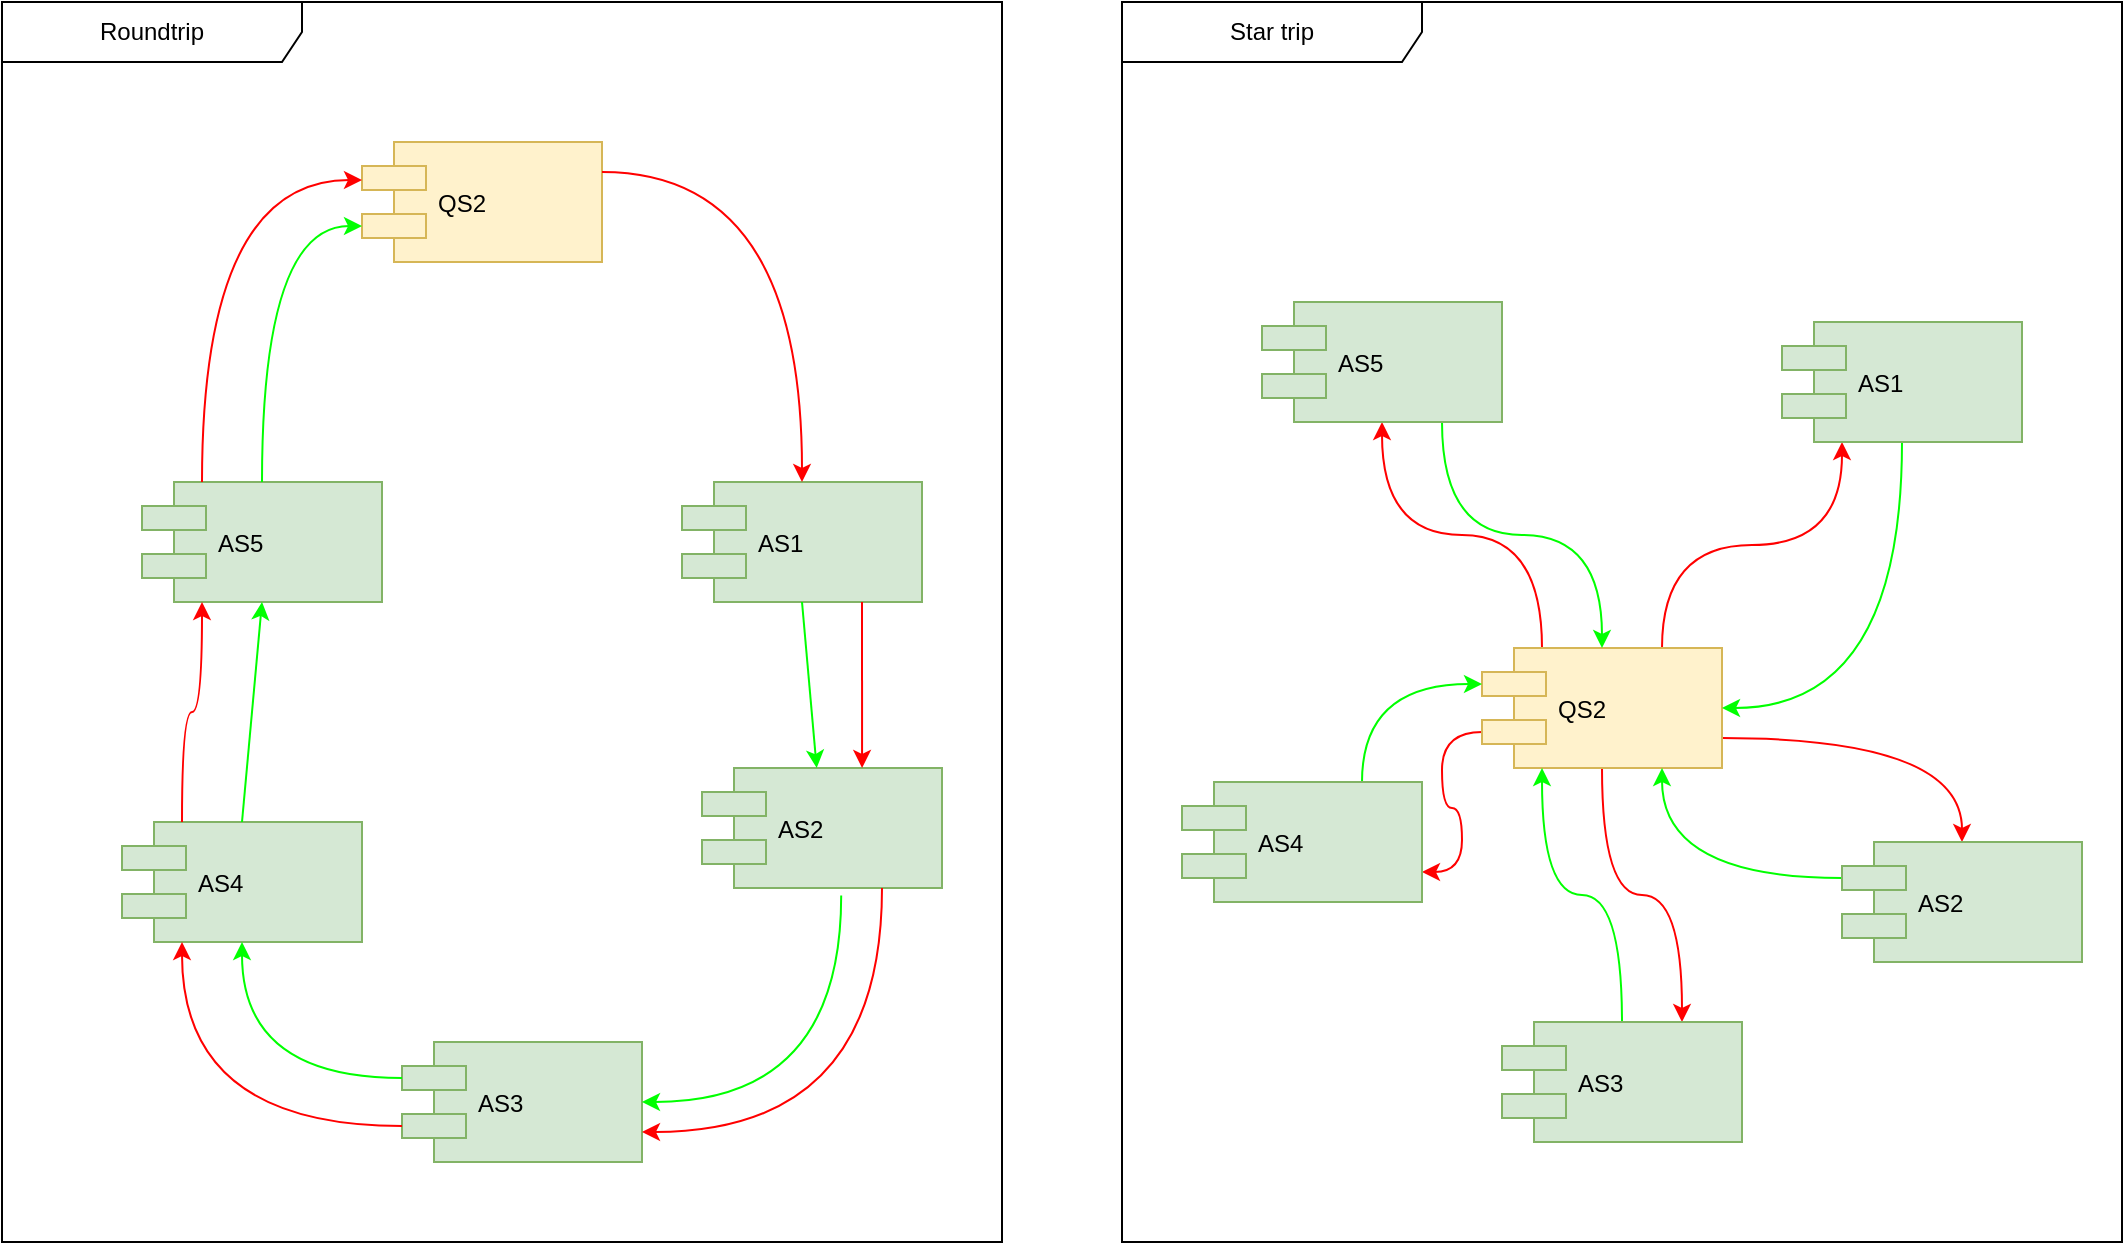 <mxfile version="11.1.4" type="device"><diagram id="axhocSljFX_aVr414ZgH" name="Page-1"><mxGraphModel dx="1086" dy="848" grid="1" gridSize="10" guides="1" tooltips="1" connect="1" arrows="1" fold="1" page="1" pageScale="1" pageWidth="1169" pageHeight="827" math="0" shadow="0"><root><mxCell id="0"/><mxCell id="1" parent="0"/><UserObject label="Star trip&lt;br&gt;" tooltip="" id="1NFHLFivraPf2oRyk9lK-15"><mxCell style="shape=umlFrame;whiteSpace=wrap;html=1;width=150;height=30;" vertex="1" parent="1"><mxGeometry x="600" y="60" width="500" height="620" as="geometry"/></mxCell></UserObject><UserObject label="Roundtrip" tooltip="" id="1NFHLFivraPf2oRyk9lK-1"><mxCell style="shape=umlFrame;whiteSpace=wrap;html=1;width=150;height=30;" vertex="1" parent="1"><mxGeometry x="40" y="60" width="500" height="620" as="geometry"/></mxCell></UserObject><mxCell id="1NFHLFivraPf2oRyk9lK-2" value="QS2" style="shape=component;align=left;spacingLeft=36;fillColor=#fff2cc;strokeColor=#d6b656;" vertex="1" parent="1"><mxGeometry x="220" y="130" width="120" height="60" as="geometry"/></mxCell><mxCell id="1NFHLFivraPf2oRyk9lK-3" value="AS1" style="shape=component;align=left;spacingLeft=36;fillColor=#d5e8d4;strokeColor=#82b366;" vertex="1" parent="1"><mxGeometry x="380" y="300" width="120" height="60" as="geometry"/></mxCell><mxCell id="1NFHLFivraPf2oRyk9lK-5" value="AS2" style="shape=component;align=left;spacingLeft=36;fillColor=#d5e8d4;strokeColor=#82b366;" vertex="1" parent="1"><mxGeometry x="390" y="443" width="120" height="60" as="geometry"/></mxCell><mxCell id="1NFHLFivraPf2oRyk9lK-6" value="AS4" style="shape=component;align=left;spacingLeft=36;fillColor=#d5e8d4;strokeColor=#82b366;" vertex="1" parent="1"><mxGeometry x="100" y="470" width="120" height="60" as="geometry"/></mxCell><mxCell id="1NFHLFivraPf2oRyk9lK-7" value="AS3" style="shape=component;align=left;spacingLeft=36;fillColor=#d5e8d4;strokeColor=#82b366;" vertex="1" parent="1"><mxGeometry x="240" y="580" width="120" height="60" as="geometry"/></mxCell><mxCell id="1NFHLFivraPf2oRyk9lK-8" value="AS5" style="shape=component;align=left;spacingLeft=36;fillColor=#d5e8d4;strokeColor=#82b366;" vertex="1" parent="1"><mxGeometry x="110" y="300" width="120" height="60" as="geometry"/></mxCell><mxCell id="1NFHLFivraPf2oRyk9lK-9" value="" style="endArrow=classic;html=1;exitX=1;exitY=0.25;exitDx=0;exitDy=0;entryX=0.5;entryY=0;entryDx=0;entryDy=0;edgeStyle=orthogonalEdgeStyle;curved=1;strokeColor=#FF0000;" edge="1" parent="1" source="1NFHLFivraPf2oRyk9lK-2" target="1NFHLFivraPf2oRyk9lK-3"><mxGeometry width="50" height="50" relative="1" as="geometry"><mxPoint x="40" y="870" as="sourcePoint"/><mxPoint x="90" y="820" as="targetPoint"/></mxGeometry></mxCell><mxCell id="1NFHLFivraPf2oRyk9lK-10" value="" style="endArrow=classic;html=1;exitX=0.5;exitY=1;exitDx=0;exitDy=0;strokeColor=#00FF00;" edge="1" parent="1" source="1NFHLFivraPf2oRyk9lK-3" target="1NFHLFivraPf2oRyk9lK-5"><mxGeometry width="50" height="50" relative="1" as="geometry"><mxPoint x="40" y="870" as="sourcePoint"/><mxPoint x="90" y="820" as="targetPoint"/></mxGeometry></mxCell><mxCell id="1NFHLFivraPf2oRyk9lK-11" value="" style="endArrow=classic;html=1;exitX=0.58;exitY=1.063;exitDx=0;exitDy=0;exitPerimeter=0;entryX=1;entryY=0.5;entryDx=0;entryDy=0;edgeStyle=orthogonalEdgeStyle;curved=1;strokeColor=#00FF00;" edge="1" parent="1" source="1NFHLFivraPf2oRyk9lK-5" target="1NFHLFivraPf2oRyk9lK-7"><mxGeometry width="50" height="50" relative="1" as="geometry"><mxPoint x="460" y="540" as="sourcePoint"/><mxPoint x="467.5" y="630" as="targetPoint"/><Array as="points"><mxPoint x="460" y="610"/></Array></mxGeometry></mxCell><mxCell id="1NFHLFivraPf2oRyk9lK-12" value="" style="endArrow=classic;html=1;exitX=0;exitY=0.3;exitDx=0;exitDy=0;edgeStyle=orthogonalEdgeStyle;curved=1;strokeColor=#00FF00;" edge="1" parent="1" source="1NFHLFivraPf2oRyk9lK-7" target="1NFHLFivraPf2oRyk9lK-6"><mxGeometry width="50" height="50" relative="1" as="geometry"><mxPoint x="469.647" y="523.765" as="sourcePoint"/><mxPoint x="400.235" y="664.941" as="targetPoint"/></mxGeometry></mxCell><mxCell id="1NFHLFivraPf2oRyk9lK-13" value="" style="endArrow=classic;html=1;exitX=0.5;exitY=0;exitDx=0;exitDy=0;entryX=0.5;entryY=1;entryDx=0;entryDy=0;strokeColor=#00FF00;" edge="1" parent="1" source="1NFHLFivraPf2oRyk9lK-6" target="1NFHLFivraPf2oRyk9lK-8"><mxGeometry width="50" height="50" relative="1" as="geometry"><mxPoint x="120" y="475" as="sourcePoint"/><mxPoint x="170" y="425" as="targetPoint"/></mxGeometry></mxCell><mxCell id="1NFHLFivraPf2oRyk9lK-14" value="" style="endArrow=classic;html=1;exitX=0.5;exitY=0;exitDx=0;exitDy=0;entryX=0;entryY=0.7;entryDx=0;entryDy=0;edgeStyle=orthogonalEdgeStyle;curved=1;strokeColor=#00FF00;" edge="1" parent="1" source="1NFHLFivraPf2oRyk9lK-8" target="1NFHLFivraPf2oRyk9lK-2"><mxGeometry width="50" height="50" relative="1" as="geometry"><mxPoint x="50" y="240" as="sourcePoint"/><mxPoint x="100" y="190" as="targetPoint"/></mxGeometry></mxCell><mxCell id="1NFHLFivraPf2oRyk9lK-22" style="edgeStyle=orthogonalEdgeStyle;curved=1;rounded=0;orthogonalLoop=1;jettySize=auto;html=1;exitX=0.75;exitY=0;exitDx=0;exitDy=0;entryX=0.25;entryY=1;entryDx=0;entryDy=0;strokeColor=#FF0000;" edge="1" parent="1" source="1NFHLFivraPf2oRyk9lK-16" target="1NFHLFivraPf2oRyk9lK-17"><mxGeometry relative="1" as="geometry"/></mxCell><mxCell id="1NFHLFivraPf2oRyk9lK-24" style="edgeStyle=orthogonalEdgeStyle;curved=1;rounded=0;orthogonalLoop=1;jettySize=auto;html=1;exitX=1;exitY=0.75;exitDx=0;exitDy=0;strokeColor=#FF0000;" edge="1" parent="1" source="1NFHLFivraPf2oRyk9lK-16" target="1NFHLFivraPf2oRyk9lK-18"><mxGeometry relative="1" as="geometry"/></mxCell><mxCell id="1NFHLFivraPf2oRyk9lK-26" style="edgeStyle=orthogonalEdgeStyle;curved=1;rounded=0;orthogonalLoop=1;jettySize=auto;html=1;exitX=0.5;exitY=1;exitDx=0;exitDy=0;entryX=0.75;entryY=0;entryDx=0;entryDy=0;strokeColor=#FF0000;" edge="1" parent="1" source="1NFHLFivraPf2oRyk9lK-16" target="1NFHLFivraPf2oRyk9lK-19"><mxGeometry relative="1" as="geometry"/></mxCell><mxCell id="1NFHLFivraPf2oRyk9lK-28" style="edgeStyle=orthogonalEdgeStyle;curved=1;rounded=0;orthogonalLoop=1;jettySize=auto;html=1;exitX=0;exitY=0.7;exitDx=0;exitDy=0;entryX=1;entryY=0.75;entryDx=0;entryDy=0;strokeColor=#FF0000;" edge="1" parent="1" source="1NFHLFivraPf2oRyk9lK-16" target="1NFHLFivraPf2oRyk9lK-20"><mxGeometry relative="1" as="geometry"/></mxCell><mxCell id="1NFHLFivraPf2oRyk9lK-30" style="edgeStyle=orthogonalEdgeStyle;curved=1;rounded=0;orthogonalLoop=1;jettySize=auto;html=1;exitX=0.25;exitY=0;exitDx=0;exitDy=0;strokeColor=#FF0000;" edge="1" parent="1" source="1NFHLFivraPf2oRyk9lK-16" target="1NFHLFivraPf2oRyk9lK-21"><mxGeometry relative="1" as="geometry"/></mxCell><mxCell id="1NFHLFivraPf2oRyk9lK-16" value="QS2" style="shape=component;align=left;spacingLeft=36;fillColor=#fff2cc;strokeColor=#d6b656;" vertex="1" parent="1"><mxGeometry x="780" y="383" width="120" height="60" as="geometry"/></mxCell><mxCell id="1NFHLFivraPf2oRyk9lK-23" style="edgeStyle=orthogonalEdgeStyle;curved=1;rounded=0;orthogonalLoop=1;jettySize=auto;html=1;exitX=0.5;exitY=1;exitDx=0;exitDy=0;entryX=1;entryY=0.5;entryDx=0;entryDy=0;strokeColor=#00FF00;" edge="1" parent="1" source="1NFHLFivraPf2oRyk9lK-17" target="1NFHLFivraPf2oRyk9lK-16"><mxGeometry relative="1" as="geometry"/></mxCell><mxCell id="1NFHLFivraPf2oRyk9lK-17" value="AS1" style="shape=component;align=left;spacingLeft=36;fillColor=#d5e8d4;strokeColor=#82b366;" vertex="1" parent="1"><mxGeometry x="930" y="220" width="120" height="60" as="geometry"/></mxCell><mxCell id="1NFHLFivraPf2oRyk9lK-25" style="edgeStyle=orthogonalEdgeStyle;curved=1;rounded=0;orthogonalLoop=1;jettySize=auto;html=1;exitX=0;exitY=0.3;exitDx=0;exitDy=0;entryX=0.75;entryY=1;entryDx=0;entryDy=0;strokeColor=#00FF00;" edge="1" parent="1" source="1NFHLFivraPf2oRyk9lK-18" target="1NFHLFivraPf2oRyk9lK-16"><mxGeometry relative="1" as="geometry"/></mxCell><mxCell id="1NFHLFivraPf2oRyk9lK-18" value="AS2" style="shape=component;align=left;spacingLeft=36;fillColor=#d5e8d4;strokeColor=#82b366;" vertex="1" parent="1"><mxGeometry x="960" y="480" width="120" height="60" as="geometry"/></mxCell><mxCell id="1NFHLFivraPf2oRyk9lK-27" style="edgeStyle=orthogonalEdgeStyle;curved=1;rounded=0;orthogonalLoop=1;jettySize=auto;html=1;exitX=0.5;exitY=0;exitDx=0;exitDy=0;entryX=0.25;entryY=1;entryDx=0;entryDy=0;strokeColor=#00FF00;" edge="1" parent="1" source="1NFHLFivraPf2oRyk9lK-19" target="1NFHLFivraPf2oRyk9lK-16"><mxGeometry relative="1" as="geometry"/></mxCell><mxCell id="1NFHLFivraPf2oRyk9lK-19" value="AS3" style="shape=component;align=left;spacingLeft=36;fillColor=#d5e8d4;strokeColor=#82b366;" vertex="1" parent="1"><mxGeometry x="790" y="570" width="120" height="60" as="geometry"/></mxCell><mxCell id="1NFHLFivraPf2oRyk9lK-29" style="edgeStyle=orthogonalEdgeStyle;curved=1;rounded=0;orthogonalLoop=1;jettySize=auto;html=1;exitX=0.75;exitY=0;exitDx=0;exitDy=0;entryX=0;entryY=0.3;entryDx=0;entryDy=0;strokeColor=#00FF00;" edge="1" parent="1" source="1NFHLFivraPf2oRyk9lK-20" target="1NFHLFivraPf2oRyk9lK-16"><mxGeometry relative="1" as="geometry"/></mxCell><mxCell id="1NFHLFivraPf2oRyk9lK-20" value="AS4" style="shape=component;align=left;spacingLeft=36;fillColor=#d5e8d4;strokeColor=#82b366;" vertex="1" parent="1"><mxGeometry x="630" y="450" width="120" height="60" as="geometry"/></mxCell><mxCell id="1NFHLFivraPf2oRyk9lK-31" style="edgeStyle=orthogonalEdgeStyle;curved=1;rounded=0;orthogonalLoop=1;jettySize=auto;html=1;exitX=0.75;exitY=1;exitDx=0;exitDy=0;strokeColor=#00FF00;" edge="1" parent="1" source="1NFHLFivraPf2oRyk9lK-21" target="1NFHLFivraPf2oRyk9lK-16"><mxGeometry relative="1" as="geometry"/></mxCell><mxCell id="1NFHLFivraPf2oRyk9lK-21" value="AS5" style="shape=component;align=left;spacingLeft=36;fillColor=#d5e8d4;strokeColor=#82b366;" vertex="1" parent="1"><mxGeometry x="670" y="210" width="120" height="60" as="geometry"/></mxCell><mxCell id="1NFHLFivraPf2oRyk9lK-32" value="" style="endArrow=classic;html=1;exitX=0.75;exitY=1;exitDx=0;exitDy=0;entryX=0.667;entryY=0;entryDx=0;entryDy=0;edgeStyle=orthogonalEdgeStyle;curved=1;strokeColor=#FF0000;entryPerimeter=0;" edge="1" parent="1" source="1NFHLFivraPf2oRyk9lK-3" target="1NFHLFivraPf2oRyk9lK-5"><mxGeometry width="50" height="50" relative="1" as="geometry"><mxPoint x="350" y="155" as="sourcePoint"/><mxPoint x="450" y="310" as="targetPoint"/></mxGeometry></mxCell><mxCell id="1NFHLFivraPf2oRyk9lK-33" value="" style="endArrow=classic;html=1;exitX=0.75;exitY=1;exitDx=0;exitDy=0;entryX=1;entryY=0.75;entryDx=0;entryDy=0;edgeStyle=orthogonalEdgeStyle;curved=1;strokeColor=#FF0000;" edge="1" parent="1" source="1NFHLFivraPf2oRyk9lK-5" target="1NFHLFivraPf2oRyk9lK-7"><mxGeometry width="50" height="50" relative="1" as="geometry"><mxPoint x="480" y="370" as="sourcePoint"/><mxPoint x="480" y="453" as="targetPoint"/></mxGeometry></mxCell><mxCell id="1NFHLFivraPf2oRyk9lK-34" value="" style="endArrow=classic;html=1;exitX=0;exitY=0.7;exitDx=0;exitDy=0;entryX=0.25;entryY=1;entryDx=0;entryDy=0;edgeStyle=orthogonalEdgeStyle;curved=1;strokeColor=#FF0000;" edge="1" parent="1" source="1NFHLFivraPf2oRyk9lK-7" target="1NFHLFivraPf2oRyk9lK-6"><mxGeometry width="50" height="50" relative="1" as="geometry"><mxPoint x="490" y="513" as="sourcePoint"/><mxPoint x="370" y="635" as="targetPoint"/></mxGeometry></mxCell><mxCell id="1NFHLFivraPf2oRyk9lK-35" value="" style="endArrow=classic;html=1;exitX=0.25;exitY=0;exitDx=0;exitDy=0;entryX=0.25;entryY=1;entryDx=0;entryDy=0;strokeColor=#FF0000;edgeStyle=orthogonalEdgeStyle;curved=1;" edge="1" parent="1" source="1NFHLFivraPf2oRyk9lK-6" target="1NFHLFivraPf2oRyk9lK-8"><mxGeometry width="50" height="50" relative="1" as="geometry"><mxPoint x="250" y="632" as="sourcePoint"/><mxPoint x="140" y="540" as="targetPoint"/></mxGeometry></mxCell><mxCell id="1NFHLFivraPf2oRyk9lK-36" value="" style="endArrow=classic;html=1;exitX=0.25;exitY=0;exitDx=0;exitDy=0;edgeStyle=orthogonalEdgeStyle;curved=1;strokeColor=#FF0000;" edge="1" parent="1" source="1NFHLFivraPf2oRyk9lK-8"><mxGeometry width="50" height="50" relative="1" as="geometry"><mxPoint x="95" y="295" as="sourcePoint"/><mxPoint x="220" y="149" as="targetPoint"/><Array as="points"><mxPoint x="140" y="149"/></Array></mxGeometry></mxCell></root></mxGraphModel></diagram></mxfile>